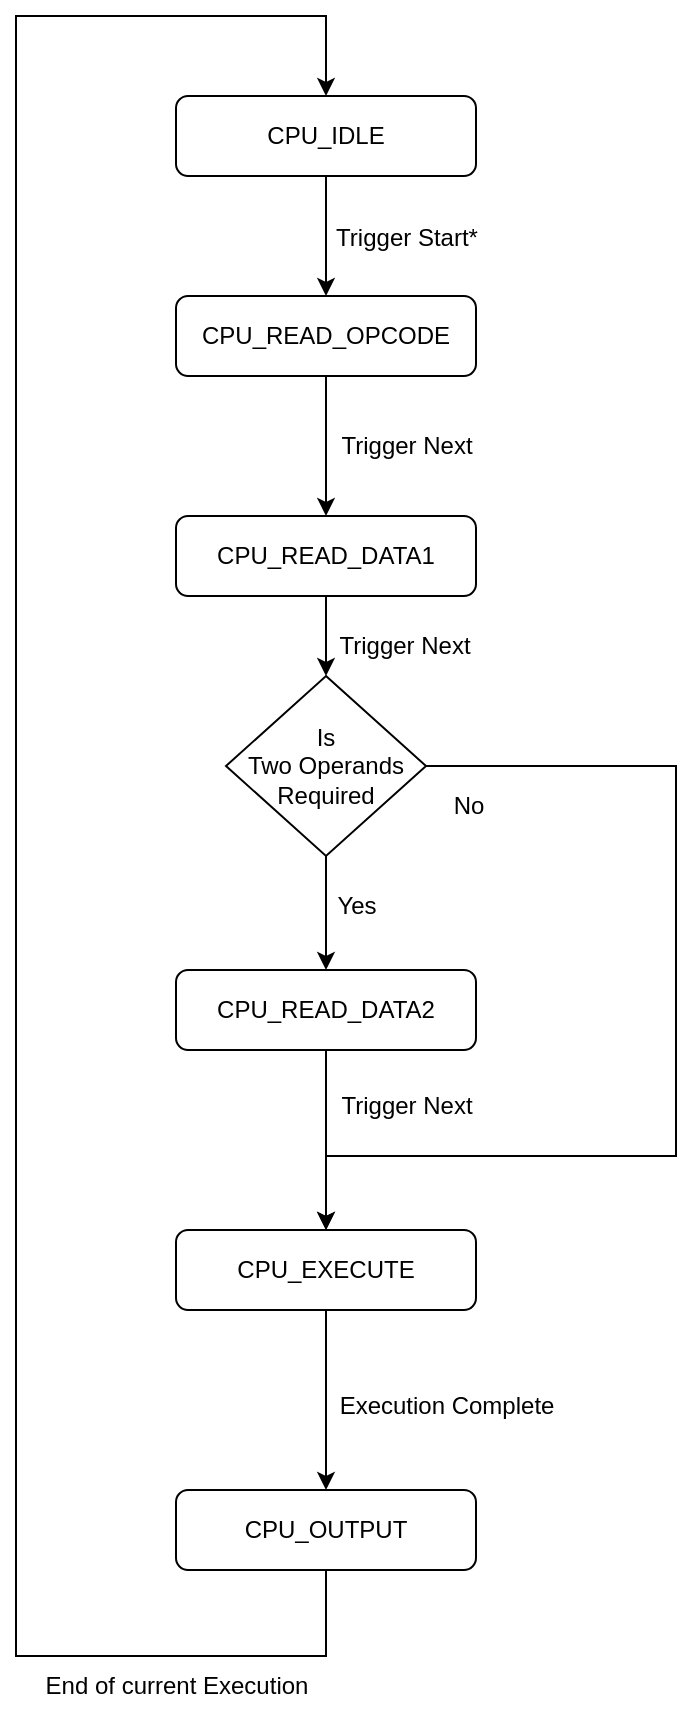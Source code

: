 <mxfile version="20.8.5" type="github">
  <diagram id="C5RBs43oDa-KdzZeNtuy" name="Page-1">
    <mxGraphModel dx="648" dy="496" grid="1" gridSize="10" guides="1" tooltips="1" connect="1" arrows="1" fold="1" page="1" pageScale="1" pageWidth="827" pageHeight="1169" math="0" shadow="0">
      <root>
        <mxCell id="WIyWlLk6GJQsqaUBKTNV-0" />
        <mxCell id="WIyWlLk6GJQsqaUBKTNV-1" parent="WIyWlLk6GJQsqaUBKTNV-0" />
        <mxCell id="YdvMjXxeVkzUbPn5aH6Y-5" style="edgeStyle=orthogonalEdgeStyle;rounded=0;orthogonalLoop=1;jettySize=auto;html=1;exitX=0.5;exitY=1;exitDx=0;exitDy=0;entryX=0.5;entryY=0;entryDx=0;entryDy=0;" edge="1" parent="WIyWlLk6GJQsqaUBKTNV-1" source="WIyWlLk6GJQsqaUBKTNV-3" target="WIyWlLk6GJQsqaUBKTNV-7">
          <mxGeometry relative="1" as="geometry" />
        </mxCell>
        <mxCell id="WIyWlLk6GJQsqaUBKTNV-3" value="CPU_IDLE" style="rounded=1;whiteSpace=wrap;html=1;fontSize=12;glass=0;strokeWidth=1;shadow=0;" parent="WIyWlLk6GJQsqaUBKTNV-1" vertex="1">
          <mxGeometry x="160" y="80" width="150" height="40" as="geometry" />
        </mxCell>
        <mxCell id="YdvMjXxeVkzUbPn5aH6Y-7" style="edgeStyle=orthogonalEdgeStyle;rounded=0;orthogonalLoop=1;jettySize=auto;html=1;exitX=0.5;exitY=1;exitDx=0;exitDy=0;entryX=0.5;entryY=0;entryDx=0;entryDy=0;" edge="1" parent="WIyWlLk6GJQsqaUBKTNV-1" source="WIyWlLk6GJQsqaUBKTNV-7" target="YdvMjXxeVkzUbPn5aH6Y-0">
          <mxGeometry relative="1" as="geometry" />
        </mxCell>
        <mxCell id="WIyWlLk6GJQsqaUBKTNV-7" value="CPU_READ_OPCODE" style="rounded=1;whiteSpace=wrap;html=1;fontSize=12;glass=0;strokeWidth=1;shadow=0;" parent="WIyWlLk6GJQsqaUBKTNV-1" vertex="1">
          <mxGeometry x="160" y="180" width="150" height="40" as="geometry" />
        </mxCell>
        <mxCell id="YdvMjXxeVkzUbPn5aH6Y-11" style="edgeStyle=orthogonalEdgeStyle;rounded=0;orthogonalLoop=1;jettySize=auto;html=1;exitX=0.5;exitY=1;exitDx=0;exitDy=0;" edge="1" parent="WIyWlLk6GJQsqaUBKTNV-1" source="YdvMjXxeVkzUbPn5aH6Y-0" target="YdvMjXxeVkzUbPn5aH6Y-10">
          <mxGeometry relative="1" as="geometry" />
        </mxCell>
        <mxCell id="YdvMjXxeVkzUbPn5aH6Y-0" value="CPU_READ_DATA1" style="rounded=1;whiteSpace=wrap;html=1;fontSize=12;glass=0;strokeWidth=1;shadow=0;" vertex="1" parent="WIyWlLk6GJQsqaUBKTNV-1">
          <mxGeometry x="160" y="290" width="150" height="40" as="geometry" />
        </mxCell>
        <mxCell id="YdvMjXxeVkzUbPn5aH6Y-19" style="edgeStyle=orthogonalEdgeStyle;rounded=0;orthogonalLoop=1;jettySize=auto;html=1;exitX=0.5;exitY=1;exitDx=0;exitDy=0;entryX=0.5;entryY=0;entryDx=0;entryDy=0;" edge="1" parent="WIyWlLk6GJQsqaUBKTNV-1" source="YdvMjXxeVkzUbPn5aH6Y-1" target="YdvMjXxeVkzUbPn5aH6Y-2">
          <mxGeometry relative="1" as="geometry" />
        </mxCell>
        <mxCell id="YdvMjXxeVkzUbPn5aH6Y-1" value="CPU_READ_DATA2" style="rounded=1;whiteSpace=wrap;html=1;fontSize=12;glass=0;strokeWidth=1;shadow=0;" vertex="1" parent="WIyWlLk6GJQsqaUBKTNV-1">
          <mxGeometry x="160" y="517" width="150" height="40" as="geometry" />
        </mxCell>
        <mxCell id="YdvMjXxeVkzUbPn5aH6Y-22" style="edgeStyle=orthogonalEdgeStyle;rounded=0;orthogonalLoop=1;jettySize=auto;html=1;exitX=0.5;exitY=1;exitDx=0;exitDy=0;entryX=0.5;entryY=0;entryDx=0;entryDy=0;" edge="1" parent="WIyWlLk6GJQsqaUBKTNV-1" source="YdvMjXxeVkzUbPn5aH6Y-2" target="YdvMjXxeVkzUbPn5aH6Y-3">
          <mxGeometry relative="1" as="geometry" />
        </mxCell>
        <mxCell id="YdvMjXxeVkzUbPn5aH6Y-2" value="CPU_EXECUTE" style="rounded=1;whiteSpace=wrap;html=1;fontSize=12;glass=0;strokeWidth=1;shadow=0;" vertex="1" parent="WIyWlLk6GJQsqaUBKTNV-1">
          <mxGeometry x="160" y="647" width="150" height="40" as="geometry" />
        </mxCell>
        <mxCell id="YdvMjXxeVkzUbPn5aH6Y-4" style="edgeStyle=orthogonalEdgeStyle;rounded=0;orthogonalLoop=1;jettySize=auto;html=1;exitX=0.5;exitY=1;exitDx=0;exitDy=0;entryX=0.5;entryY=0;entryDx=0;entryDy=0;" edge="1" parent="WIyWlLk6GJQsqaUBKTNV-1" source="YdvMjXxeVkzUbPn5aH6Y-3" target="WIyWlLk6GJQsqaUBKTNV-3">
          <mxGeometry relative="1" as="geometry">
            <Array as="points">
              <mxPoint x="235" y="860" />
              <mxPoint x="80" y="860" />
              <mxPoint x="80" y="40" />
              <mxPoint x="235" y="40" />
            </Array>
          </mxGeometry>
        </mxCell>
        <mxCell id="YdvMjXxeVkzUbPn5aH6Y-3" value="CPU_OUTPUT" style="rounded=1;whiteSpace=wrap;html=1;fontSize=12;glass=0;strokeWidth=1;shadow=0;" vertex="1" parent="WIyWlLk6GJQsqaUBKTNV-1">
          <mxGeometry x="160" y="777" width="150" height="40" as="geometry" />
        </mxCell>
        <mxCell id="YdvMjXxeVkzUbPn5aH6Y-6" value="Trigger Start*" style="text;html=1;align=center;verticalAlign=middle;resizable=0;points=[];autosize=1;strokeColor=none;fillColor=none;" vertex="1" parent="WIyWlLk6GJQsqaUBKTNV-1">
          <mxGeometry x="230" y="136" width="90" height="30" as="geometry" />
        </mxCell>
        <mxCell id="YdvMjXxeVkzUbPn5aH6Y-8" value="Trigger Next" style="text;html=1;align=center;verticalAlign=middle;resizable=0;points=[];autosize=1;strokeColor=none;fillColor=none;" vertex="1" parent="WIyWlLk6GJQsqaUBKTNV-1">
          <mxGeometry x="230" y="240" width="90" height="30" as="geometry" />
        </mxCell>
        <mxCell id="YdvMjXxeVkzUbPn5aH6Y-13" style="edgeStyle=orthogonalEdgeStyle;rounded=0;orthogonalLoop=1;jettySize=auto;html=1;exitX=0.5;exitY=1;exitDx=0;exitDy=0;entryX=0.5;entryY=0;entryDx=0;entryDy=0;" edge="1" parent="WIyWlLk6GJQsqaUBKTNV-1" source="YdvMjXxeVkzUbPn5aH6Y-10" target="YdvMjXxeVkzUbPn5aH6Y-1">
          <mxGeometry relative="1" as="geometry" />
        </mxCell>
        <mxCell id="YdvMjXxeVkzUbPn5aH6Y-17" style="edgeStyle=orthogonalEdgeStyle;rounded=0;orthogonalLoop=1;jettySize=auto;html=1;exitX=1;exitY=0.5;exitDx=0;exitDy=0;entryX=0.5;entryY=0;entryDx=0;entryDy=0;" edge="1" parent="WIyWlLk6GJQsqaUBKTNV-1" source="YdvMjXxeVkzUbPn5aH6Y-10" target="YdvMjXxeVkzUbPn5aH6Y-2">
          <mxGeometry relative="1" as="geometry">
            <Array as="points">
              <mxPoint x="410" y="415" />
              <mxPoint x="410" y="610" />
              <mxPoint x="235" y="610" />
            </Array>
          </mxGeometry>
        </mxCell>
        <mxCell id="YdvMjXxeVkzUbPn5aH6Y-10" value="Is &lt;br&gt;Two Operands Required" style="rhombus;whiteSpace=wrap;html=1;" vertex="1" parent="WIyWlLk6GJQsqaUBKTNV-1">
          <mxGeometry x="185" y="370" width="100" height="90" as="geometry" />
        </mxCell>
        <mxCell id="YdvMjXxeVkzUbPn5aH6Y-12" value="Yes" style="text;html=1;align=center;verticalAlign=middle;resizable=0;points=[];autosize=1;strokeColor=none;fillColor=none;" vertex="1" parent="WIyWlLk6GJQsqaUBKTNV-1">
          <mxGeometry x="230" y="470" width="40" height="30" as="geometry" />
        </mxCell>
        <mxCell id="YdvMjXxeVkzUbPn5aH6Y-15" value="No" style="text;html=1;align=center;verticalAlign=middle;resizable=0;points=[];autosize=1;strokeColor=none;fillColor=none;" vertex="1" parent="WIyWlLk6GJQsqaUBKTNV-1">
          <mxGeometry x="286" y="420" width="40" height="30" as="geometry" />
        </mxCell>
        <mxCell id="YdvMjXxeVkzUbPn5aH6Y-20" value="Trigger Next" style="text;html=1;align=center;verticalAlign=middle;resizable=0;points=[];autosize=1;strokeColor=none;fillColor=none;" vertex="1" parent="WIyWlLk6GJQsqaUBKTNV-1">
          <mxGeometry x="229" y="340" width="90" height="30" as="geometry" />
        </mxCell>
        <mxCell id="YdvMjXxeVkzUbPn5aH6Y-21" value="Trigger Next" style="text;html=1;align=center;verticalAlign=middle;resizable=0;points=[];autosize=1;strokeColor=none;fillColor=none;" vertex="1" parent="WIyWlLk6GJQsqaUBKTNV-1">
          <mxGeometry x="230" y="570" width="90" height="30" as="geometry" />
        </mxCell>
        <mxCell id="YdvMjXxeVkzUbPn5aH6Y-23" value="Execution Complete" style="text;html=1;align=center;verticalAlign=middle;resizable=0;points=[];autosize=1;strokeColor=none;fillColor=none;" vertex="1" parent="WIyWlLk6GJQsqaUBKTNV-1">
          <mxGeometry x="230" y="720" width="130" height="30" as="geometry" />
        </mxCell>
        <mxCell id="YdvMjXxeVkzUbPn5aH6Y-24" value="End of current Execution" style="text;html=1;align=center;verticalAlign=middle;resizable=0;points=[];autosize=1;strokeColor=none;fillColor=none;" vertex="1" parent="WIyWlLk6GJQsqaUBKTNV-1">
          <mxGeometry x="85" y="860" width="150" height="30" as="geometry" />
        </mxCell>
      </root>
    </mxGraphModel>
  </diagram>
</mxfile>

